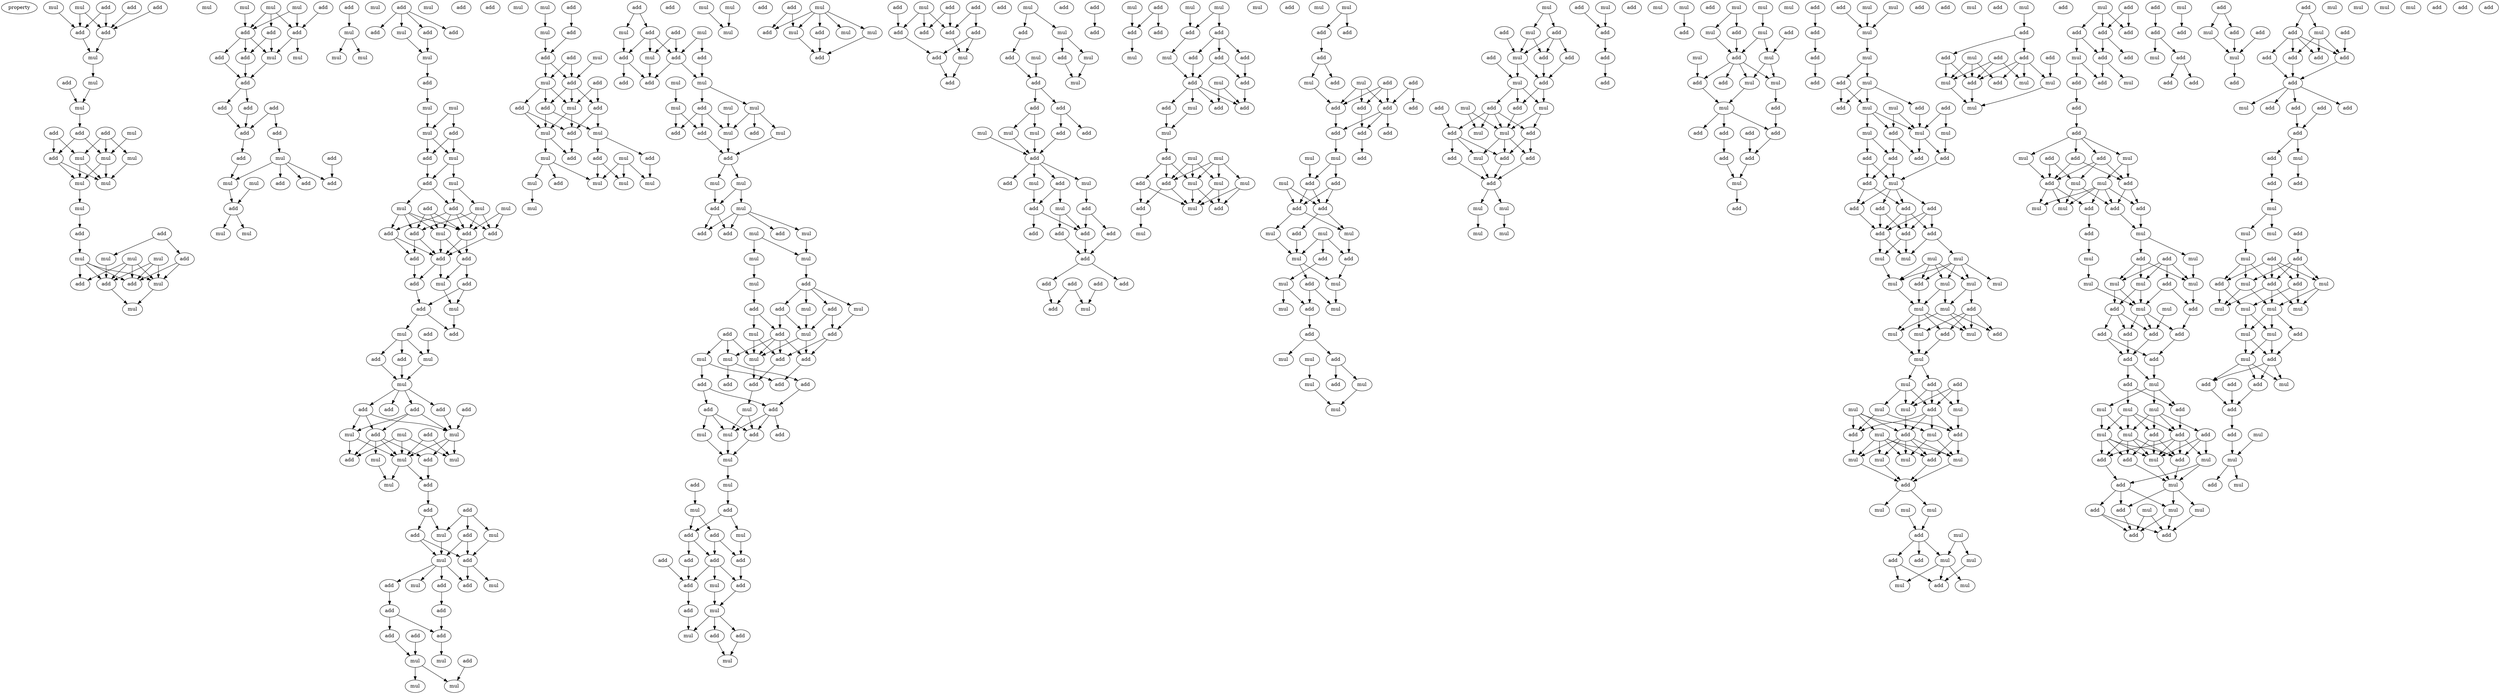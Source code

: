 digraph {
    node [fontcolor=black]
    property [mul=2,lf=1.3]
    0 [ label = add ];
    1 [ label = mul ];
    2 [ label = mul ];
    3 [ label = add ];
    4 [ label = add ];
    5 [ label = add ];
    6 [ label = add ];
    7 [ label = mul ];
    8 [ label = add ];
    9 [ label = mul ];
    10 [ label = mul ];
    11 [ label = mul ];
    12 [ label = add ];
    13 [ label = add ];
    14 [ label = add ];
    15 [ label = mul ];
    16 [ label = add ];
    17 [ label = mul ];
    18 [ label = mul ];
    19 [ label = mul ];
    20 [ label = mul ];
    21 [ label = mul ];
    22 [ label = add ];
    23 [ label = add ];
    24 [ label = mul ];
    25 [ label = add ];
    26 [ label = mul ];
    27 [ label = mul ];
    28 [ label = mul ];
    29 [ label = add ];
    30 [ label = add ];
    31 [ label = mul ];
    32 [ label = mul ];
    33 [ label = add ];
    34 [ label = mul ];
    35 [ label = mul ];
    36 [ label = add ];
    37 [ label = mul ];
    38 [ label = mul ];
    39 [ label = add ];
    40 [ label = add ];
    41 [ label = add ];
    42 [ label = add ];
    43 [ label = add ];
    44 [ label = mul ];
    45 [ label = mul ];
    46 [ label = add ];
    47 [ label = add ];
    48 [ label = add ];
    49 [ label = add ];
    50 [ label = add ];
    51 [ label = add ];
    52 [ label = add ];
    53 [ label = add ];
    54 [ label = mul ];
    55 [ label = add ];
    56 [ label = add ];
    57 [ label = mul ];
    58 [ label = add ];
    59 [ label = mul ];
    60 [ label = add ];
    61 [ label = mul ];
    62 [ label = mul ];
    63 [ label = add ];
    64 [ label = mul ];
    65 [ label = mul ];
    66 [ label = mul ];
    67 [ label = mul ];
    68 [ label = add ];
    69 [ label = add ];
    70 [ label = mul ];
    71 [ label = add ];
    72 [ label = add ];
    73 [ label = mul ];
    74 [ label = mul ];
    75 [ label = add ];
    76 [ label = mul ];
    77 [ label = add ];
    78 [ label = mul ];
    79 [ label = mul ];
    80 [ label = add ];
    81 [ label = mul ];
    82 [ label = add ];
    83 [ label = add ];
    84 [ label = mul ];
    85 [ label = add ];
    86 [ label = mul ];
    87 [ label = mul ];
    88 [ label = mul ];
    89 [ label = add ];
    90 [ label = mul ];
    91 [ label = add ];
    92 [ label = add ];
    93 [ label = add ];
    94 [ label = add ];
    95 [ label = add ];
    96 [ label = add ];
    97 [ label = add ];
    98 [ label = add ];
    99 [ label = mul ];
    100 [ label = add ];
    101 [ label = mul ];
    102 [ label = add ];
    103 [ label = add ];
    104 [ label = mul ];
    105 [ label = add ];
    106 [ label = add ];
    107 [ label = mul ];
    108 [ label = add ];
    109 [ label = mul ];
    110 [ label = add ];
    111 [ label = add ];
    112 [ label = add ];
    113 [ label = add ];
    114 [ label = add ];
    115 [ label = mul ];
    116 [ label = add ];
    117 [ label = mul ];
    118 [ label = mul ];
    119 [ label = add ];
    120 [ label = mul ];
    121 [ label = add ];
    122 [ label = mul ];
    123 [ label = mul ];
    124 [ label = add ];
    125 [ label = mul ];
    126 [ label = add ];
    127 [ label = add ];
    128 [ label = add ];
    129 [ label = add ];
    130 [ label = add ];
    131 [ label = mul ];
    132 [ label = mul ];
    133 [ label = add ];
    134 [ label = add ];
    135 [ label = mul ];
    136 [ label = add ];
    137 [ label = add ];
    138 [ label = add ];
    139 [ label = mul ];
    140 [ label = mul ];
    141 [ label = add ];
    142 [ label = add ];
    143 [ label = add ];
    144 [ label = add ];
    145 [ label = add ];
    146 [ label = mul ];
    147 [ label = add ];
    148 [ label = mul ];
    149 [ label = mul ];
    150 [ label = mul ];
    151 [ label = mul ];
    152 [ label = mul ];
    153 [ label = add ];
    154 [ label = mul ];
    155 [ label = add ];
    156 [ label = add ];
    157 [ label = mul ];
    158 [ label = add ];
    159 [ label = mul ];
    160 [ label = add ];
    161 [ label = add ];
    162 [ label = add ];
    163 [ label = add ];
    164 [ label = mul ];
    165 [ label = add ];
    166 [ label = add ];
    167 [ label = mul ];
    168 [ label = mul ];
    169 [ label = add ];
    170 [ label = add ];
    171 [ label = add ];
    172 [ label = mul ];
    173 [ label = mul ];
    174 [ label = mul ];
    175 [ label = mul ];
    176 [ label = mul ];
    177 [ label = mul ];
    178 [ label = add ];
    179 [ label = mul ];
    180 [ label = add ];
    181 [ label = add ];
    182 [ label = mul ];
    183 [ label = mul ];
    184 [ label = add ];
    185 [ label = add ];
    186 [ label = add ];
    187 [ label = mul ];
    188 [ label = add ];
    189 [ label = mul ];
    190 [ label = add ];
    191 [ label = add ];
    192 [ label = mul ];
    193 [ label = mul ];
    194 [ label = add ];
    195 [ label = mul ];
    196 [ label = mul ];
    197 [ label = add ];
    198 [ label = mul ];
    199 [ label = add ];
    200 [ label = mul ];
    201 [ label = add ];
    202 [ label = add ];
    203 [ label = mul ];
    204 [ label = mul ];
    205 [ label = mul ];
    206 [ label = add ];
    207 [ label = mul ];
    208 [ label = add ];
    209 [ label = add ];
    210 [ label = add ];
    211 [ label = mul ];
    212 [ label = mul ];
    213 [ label = add ];
    214 [ label = mul ];
    215 [ label = mul ];
    216 [ label = add ];
    217 [ label = add ];
    218 [ label = mul ];
    219 [ label = add ];
    220 [ label = add ];
    221 [ label = mul ];
    222 [ label = add ];
    223 [ label = add ];
    224 [ label = add ];
    225 [ label = mul ];
    226 [ label = mul ];
    227 [ label = mul ];
    228 [ label = mul ];
    229 [ label = add ];
    230 [ label = mul ];
    231 [ label = add ];
    232 [ label = add ];
    233 [ label = add ];
    234 [ label = add ];
    235 [ label = add ];
    236 [ label = add ];
    237 [ label = add ];
    238 [ label = add ];
    239 [ label = mul ];
    240 [ label = add ];
    241 [ label = mul ];
    242 [ label = add ];
    243 [ label = mul ];
    244 [ label = mul ];
    245 [ label = mul ];
    246 [ label = mul ];
    247 [ label = add ];
    248 [ label = mul ];
    249 [ label = add ];
    250 [ label = mul ];
    251 [ label = mul ];
    252 [ label = add ];
    253 [ label = add ];
    254 [ label = mul ];
    255 [ label = add ];
    256 [ label = add ];
    257 [ label = add ];
    258 [ label = add ];
    259 [ label = mul ];
    260 [ label = add ];
    261 [ label = add ];
    262 [ label = add ];
    263 [ label = mul ];
    264 [ label = mul ];
    265 [ label = add ];
    266 [ label = add ];
    267 [ label = add ];
    268 [ label = mul ];
    269 [ label = mul ];
    270 [ label = add ];
    271 [ label = add ];
    272 [ label = add ];
    273 [ label = mul ];
    274 [ label = mul ];
    275 [ label = mul ];
    276 [ label = add ];
    277 [ label = mul ];
    278 [ label = add ];
    279 [ label = add ];
    280 [ label = add ];
    281 [ label = add ];
    282 [ label = add ];
    283 [ label = add ];
    284 [ label = add ];
    285 [ label = add ];
    286 [ label = mul ];
    287 [ label = add ];
    288 [ label = add ];
    289 [ label = mul ];
    290 [ label = add ];
    291 [ label = mul ];
    292 [ label = add ];
    293 [ label = add ];
    294 [ label = mul ];
    295 [ label = mul ];
    296 [ label = add ];
    297 [ label = mul ];
    298 [ label = add ];
    299 [ label = add ];
    300 [ label = add ];
    301 [ label = mul ];
    302 [ label = mul ];
    303 [ label = mul ];
    304 [ label = add ];
    305 [ label = add ];
    306 [ label = add ];
    307 [ label = add ];
    308 [ label = mul ];
    309 [ label = add ];
    310 [ label = mul ];
    311 [ label = add ];
    312 [ label = add ];
    313 [ label = mul ];
    314 [ label = add ];
    315 [ label = add ];
    316 [ label = add ];
    317 [ label = add ];
    318 [ label = add ];
    319 [ label = add ];
    320 [ label = add ];
    321 [ label = add ];
    322 [ label = add ];
    323 [ label = mul ];
    324 [ label = add ];
    325 [ label = add ];
    326 [ label = add ];
    327 [ label = mul ];
    328 [ label = add ];
    329 [ label = add ];
    330 [ label = add ];
    331 [ label = mul ];
    332 [ label = mul ];
    333 [ label = mul ];
    334 [ label = add ];
    335 [ label = mul ];
    336 [ label = add ];
    337 [ label = add ];
    338 [ label = add ];
    339 [ label = mul ];
    340 [ label = add ];
    341 [ label = add ];
    342 [ label = mul ];
    343 [ label = add ];
    344 [ label = add ];
    345 [ label = add ];
    346 [ label = add ];
    347 [ label = mul ];
    348 [ label = mul ];
    349 [ label = add ];
    350 [ label = add ];
    351 [ label = mul ];
    352 [ label = mul ];
    353 [ label = add ];
    354 [ label = mul ];
    355 [ label = mul ];
    356 [ label = add ];
    357 [ label = mul ];
    358 [ label = add ];
    359 [ label = mul ];
    360 [ label = add ];
    361 [ label = mul ];
    362 [ label = mul ];
    363 [ label = mul ];
    364 [ label = add ];
    365 [ label = add ];
    366 [ label = add ];
    367 [ label = add ];
    368 [ label = add ];
    369 [ label = add ];
    370 [ label = mul ];
    371 [ label = mul ];
    372 [ label = add ];
    373 [ label = add ];
    374 [ label = add ];
    375 [ label = add ];
    376 [ label = add ];
    377 [ label = add ];
    378 [ label = add ];
    379 [ label = add ];
    380 [ label = mul ];
    381 [ label = mul ];
    382 [ label = mul ];
    383 [ label = add ];
    384 [ label = add ];
    385 [ label = add ];
    386 [ label = add ];
    387 [ label = mul ];
    388 [ label = mul ];
    389 [ label = add ];
    390 [ label = mul ];
    391 [ label = mul ];
    392 [ label = add ];
    393 [ label = add ];
    394 [ label = add ];
    395 [ label = mul ];
    396 [ label = mul ];
    397 [ label = mul ];
    398 [ label = add ];
    399 [ label = mul ];
    400 [ label = add ];
    401 [ label = mul ];
    402 [ label = mul ];
    403 [ label = add ];
    404 [ label = mul ];
    405 [ label = mul ];
    406 [ label = add ];
    407 [ label = mul ];
    408 [ label = mul ];
    409 [ label = mul ];
    410 [ label = add ];
    411 [ label = add ];
    412 [ label = add ];
    413 [ label = add ];
    414 [ label = mul ];
    415 [ label = add ];
    416 [ label = mul ];
    417 [ label = add ];
    418 [ label = add ];
    419 [ label = add ];
    420 [ label = add ];
    421 [ label = mul ];
    422 [ label = mul ];
    423 [ label = add ];
    424 [ label = mul ];
    425 [ label = mul ];
    426 [ label = add ];
    427 [ label = add ];
    428 [ label = add ];
    429 [ label = mul ];
    430 [ label = add ];
    431 [ label = add ];
    432 [ label = mul ];
    433 [ label = mul ];
    434 [ label = mul ];
    435 [ label = mul ];
    436 [ label = add ];
    437 [ label = mul ];
    438 [ label = add ];
    439 [ label = mul ];
    440 [ label = add ];
    441 [ label = add ];
    442 [ label = mul ];
    443 [ label = add ];
    444 [ label = add ];
    445 [ label = add ];
    446 [ label = mul ];
    447 [ label = mul ];
    448 [ label = add ];
    449 [ label = mul ];
    450 [ label = mul ];
    451 [ label = add ];
    452 [ label = mul ];
    453 [ label = mul ];
    454 [ label = add ];
    455 [ label = mul ];
    456 [ label = add ];
    457 [ label = add ];
    458 [ label = mul ];
    459 [ label = mul ];
    460 [ label = mul ];
    461 [ label = add ];
    462 [ label = add ];
    463 [ label = add ];
    464 [ label = add ];
    465 [ label = add ];
    466 [ label = add ];
    467 [ label = add ];
    468 [ label = mul ];
    469 [ label = add ];
    470 [ label = add ];
    471 [ label = add ];
    472 [ label = add ];
    473 [ label = add ];
    474 [ label = mul ];
    475 [ label = add ];
    476 [ label = mul ];
    477 [ label = mul ];
    478 [ label = add ];
    479 [ label = mul ];
    480 [ label = add ];
    481 [ label = add ];
    482 [ label = mul ];
    483 [ label = add ];
    484 [ label = add ];
    485 [ label = mul ];
    486 [ label = add ];
    487 [ label = mul ];
    488 [ label = mul ];
    489 [ label = add ];
    490 [ label = mul ];
    491 [ label = mul ];
    492 [ label = add ];
    493 [ label = add ];
    494 [ label = add ];
    495 [ label = add ];
    496 [ label = add ];
    497 [ label = mul ];
    498 [ label = add ];
    499 [ label = add ];
    500 [ label = add ];
    501 [ label = add ];
    502 [ label = add ];
    503 [ label = add ];
    504 [ label = add ];
    505 [ label = mul ];
    506 [ label = mul ];
    507 [ label = mul ];
    508 [ label = mul ];
    509 [ label = mul ];
    510 [ label = add ];
    511 [ label = mul ];
    512 [ label = mul ];
    513 [ label = mul ];
    514 [ label = add ];
    515 [ label = mul ];
    516 [ label = mul ];
    517 [ label = mul ];
    518 [ label = mul ];
    519 [ label = mul ];
    520 [ label = add ];
    521 [ label = add ];
    522 [ label = mul ];
    523 [ label = add ];
    524 [ label = mul ];
    525 [ label = add ];
    526 [ label = mul ];
    527 [ label = mul ];
    528 [ label = add ];
    529 [ label = mul ];
    530 [ label = mul ];
    531 [ label = add ];
    532 [ label = mul ];
    533 [ label = add ];
    534 [ label = mul ];
    535 [ label = add ];
    536 [ label = mul ];
    537 [ label = mul ];
    538 [ label = add ];
    539 [ label = mul ];
    540 [ label = mul ];
    541 [ label = add ];
    542 [ label = mul ];
    543 [ label = mul ];
    544 [ label = mul ];
    545 [ label = mul ];
    546 [ label = add ];
    547 [ label = mul ];
    548 [ label = add ];
    549 [ label = add ];
    550 [ label = mul ];
    551 [ label = add ];
    552 [ label = mul ];
    553 [ label = mul ];
    554 [ label = mul ];
    555 [ label = add ];
    556 [ label = mul ];
    557 [ label = add ];
    558 [ label = add ];
    559 [ label = add ];
    560 [ label = mul ];
    561 [ label = add ];
    562 [ label = add ];
    563 [ label = mul ];
    564 [ label = add ];
    565 [ label = mul ];
    566 [ label = mul ];
    567 [ label = add ];
    568 [ label = mul ];
    569 [ label = add ];
    570 [ label = mul ];
    571 [ label = add ];
    572 [ label = add ];
    573 [ label = add ];
    574 [ label = add ];
    575 [ label = mul ];
    576 [ label = add ];
    577 [ label = add ];
    578 [ label = mul ];
    579 [ label = add ];
    580 [ label = add ];
    581 [ label = add ];
    582 [ label = add ];
    583 [ label = add ];
    584 [ label = add ];
    585 [ label = mul ];
    586 [ label = mul ];
    587 [ label = add ];
    588 [ label = add ];
    589 [ label = mul ];
    590 [ label = mul ];
    591 [ label = add ];
    592 [ label = add ];
    593 [ label = mul ];
    594 [ label = mul ];
    595 [ label = add ];
    596 [ label = add ];
    597 [ label = mul ];
    598 [ label = add ];
    599 [ label = mul ];
    600 [ label = add ];
    601 [ label = mul ];
    602 [ label = add ];
    603 [ label = mul ];
    604 [ label = mul ];
    605 [ label = mul ];
    606 [ label = mul ];
    607 [ label = add ];
    608 [ label = mul ];
    609 [ label = add ];
    610 [ label = mul ];
    611 [ label = add ];
    612 [ label = add ];
    613 [ label = add ];
    614 [ label = add ];
    615 [ label = add ];
    616 [ label = add ];
    617 [ label = add ];
    618 [ label = mul ];
    619 [ label = add ];
    620 [ label = mul ];
    621 [ label = mul ];
    622 [ label = mul ];
    623 [ label = add ];
    624 [ label = add ];
    625 [ label = add ];
    626 [ label = mul ];
    627 [ label = add ];
    628 [ label = mul ];
    629 [ label = add ];
    630 [ label = mul ];
    631 [ label = add ];
    632 [ label = add ];
    633 [ label = mul ];
    634 [ label = add ];
    635 [ label = mul ];
    636 [ label = mul ];
    637 [ label = mul ];
    638 [ label = add ];
    639 [ label = add ];
    640 [ label = mul ];
    641 [ label = add ];
    642 [ label = add ];
    643 [ label = add ];
    644 [ label = add ];
    645 [ label = mul ];
    646 [ label = add ];
    647 [ label = add ];
    648 [ label = add ];
    649 [ label = mul ];
    650 [ label = add ];
    651 [ label = mul ];
    652 [ label = add ];
    653 [ label = add ];
    654 [ label = add ];
    655 [ label = mul ];
    656 [ label = add ];
    657 [ label = add ];
    658 [ label = add ];
    659 [ label = add ];
    660 [ label = mul ];
    661 [ label = add ];
    662 [ label = add ];
    663 [ label = add ];
    664 [ label = add ];
    665 [ label = add ];
    666 [ label = add ];
    667 [ label = add ];
    668 [ label = add ];
    669 [ label = mul ];
    670 [ label = add ];
    671 [ label = add ];
    672 [ label = add ];
    673 [ label = mul ];
    674 [ label = mul ];
    675 [ label = add ];
    676 [ label = add ];
    677 [ label = mul ];
    678 [ label = mul ];
    679 [ label = mul ];
    680 [ label = mul ];
    681 [ label = add ];
    682 [ label = add ];
    683 [ label = add ];
    684 [ label = mul ];
    685 [ label = mul ];
    686 [ label = add ];
    687 [ label = add ];
    688 [ label = add ];
    689 [ label = mul ];
    690 [ label = mul ];
    691 [ label = mul ];
    692 [ label = mul ];
    693 [ label = mul ];
    694 [ label = mul ];
    695 [ label = add ];
    696 [ label = mul ];
    697 [ label = mul ];
    698 [ label = add ];
    699 [ label = mul ];
    700 [ label = mul ];
    701 [ label = add ];
    702 [ label = add ];
    703 [ label = add ];
    704 [ label = add ];
    705 [ label = mul ];
    706 [ label = add ];
    707 [ label = add ];
    708 [ label = mul ];
    709 [ label = mul ];
    710 [ label = add ];
    711 [ label = add ];
    712 [ label = add ];
    713 [ label = mul ];
    0 -> 6 [ name = 0 ];
    1 -> 5 [ name = 1 ];
    1 -> 6 [ name = 2 ];
    2 -> 5 [ name = 3 ];
    3 -> 6 [ name = 4 ];
    4 -> 5 [ name = 5 ];
    4 -> 6 [ name = 6 ];
    5 -> 7 [ name = 7 ];
    6 -> 7 [ name = 8 ];
    7 -> 9 [ name = 9 ];
    8 -> 10 [ name = 10 ];
    9 -> 10 [ name = 11 ];
    10 -> 14 [ name = 12 ];
    11 -> 18 [ name = 13 ];
    12 -> 15 [ name = 14 ];
    12 -> 16 [ name = 15 ];
    13 -> 15 [ name = 16 ];
    13 -> 17 [ name = 17 ];
    13 -> 18 [ name = 18 ];
    14 -> 16 [ name = 19 ];
    14 -> 18 [ name = 20 ];
    15 -> 19 [ name = 21 ];
    15 -> 20 [ name = 22 ];
    16 -> 19 [ name = 23 ];
    16 -> 20 [ name = 24 ];
    17 -> 20 [ name = 25 ];
    18 -> 19 [ name = 26 ];
    18 -> 20 [ name = 27 ];
    19 -> 21 [ name = 28 ];
    21 -> 22 [ name = 29 ];
    22 -> 27 [ name = 30 ];
    23 -> 25 [ name = 31 ];
    23 -> 26 [ name = 32 ];
    24 -> 30 [ name = 33 ];
    24 -> 32 [ name = 34 ];
    24 -> 33 [ name = 35 ];
    25 -> 32 [ name = 36 ];
    25 -> 33 [ name = 37 ];
    26 -> 30 [ name = 38 ];
    27 -> 29 [ name = 39 ];
    27 -> 30 [ name = 40 ];
    27 -> 32 [ name = 41 ];
    27 -> 33 [ name = 42 ];
    28 -> 29 [ name = 43 ];
    28 -> 30 [ name = 44 ];
    28 -> 32 [ name = 45 ];
    28 -> 33 [ name = 46 ];
    30 -> 34 [ name = 47 ];
    32 -> 34 [ name = 48 ];
    35 -> 41 [ name = 49 ];
    36 -> 39 [ name = 50 ];
    37 -> 39 [ name = 51 ];
    37 -> 40 [ name = 52 ];
    37 -> 41 [ name = 53 ];
    38 -> 39 [ name = 54 ];
    38 -> 41 [ name = 55 ];
    39 -> 44 [ name = 56 ];
    39 -> 45 [ name = 57 ];
    40 -> 42 [ name = 58 ];
    40 -> 44 [ name = 59 ];
    41 -> 42 [ name = 60 ];
    41 -> 43 [ name = 61 ];
    41 -> 44 [ name = 62 ];
    42 -> 46 [ name = 63 ];
    43 -> 46 [ name = 64 ];
    44 -> 46 [ name = 65 ];
    46 -> 48 [ name = 66 ];
    46 -> 49 [ name = 67 ];
    47 -> 50 [ name = 68 ];
    47 -> 51 [ name = 69 ];
    48 -> 51 [ name = 70 ];
    49 -> 51 [ name = 71 ];
    50 -> 54 [ name = 72 ];
    51 -> 52 [ name = 73 ];
    52 -> 59 [ name = 74 ];
    53 -> 58 [ name = 75 ];
    54 -> 55 [ name = 76 ];
    54 -> 56 [ name = 77 ];
    54 -> 58 [ name = 78 ];
    54 -> 59 [ name = 79 ];
    57 -> 60 [ name = 80 ];
    59 -> 60 [ name = 81 ];
    60 -> 61 [ name = 82 ];
    60 -> 62 [ name = 83 ];
    63 -> 65 [ name = 84 ];
    65 -> 66 [ name = 85 ];
    65 -> 67 [ name = 86 ];
    68 -> 69 [ name = 87 ];
    68 -> 70 [ name = 88 ];
    68 -> 71 [ name = 89 ];
    68 -> 72 [ name = 90 ];
    70 -> 74 [ name = 91 ];
    72 -> 74 [ name = 92 ];
    74 -> 75 [ name = 93 ];
    75 -> 78 [ name = 94 ];
    76 -> 79 [ name = 95 ];
    76 -> 80 [ name = 96 ];
    78 -> 79 [ name = 97 ];
    79 -> 81 [ name = 98 ];
    79 -> 82 [ name = 99 ];
    80 -> 81 [ name = 100 ];
    80 -> 82 [ name = 101 ];
    81 -> 83 [ name = 102 ];
    81 -> 84 [ name = 103 ];
    82 -> 83 [ name = 104 ];
    83 -> 85 [ name = 105 ];
    83 -> 86 [ name = 106 ];
    84 -> 85 [ name = 107 ];
    84 -> 88 [ name = 108 ];
    85 -> 90 [ name = 109 ];
    85 -> 91 [ name = 110 ];
    85 -> 92 [ name = 111 ];
    85 -> 94 [ name = 112 ];
    86 -> 90 [ name = 113 ];
    86 -> 92 [ name = 114 ];
    86 -> 93 [ name = 115 ];
    86 -> 94 [ name = 116 ];
    87 -> 91 [ name = 117 ];
    87 -> 94 [ name = 118 ];
    88 -> 91 [ name = 119 ];
    88 -> 93 [ name = 120 ];
    88 -> 94 [ name = 121 ];
    89 -> 90 [ name = 122 ];
    89 -> 93 [ name = 123 ];
    89 -> 94 [ name = 124 ];
    90 -> 95 [ name = 125 ];
    90 -> 96 [ name = 126 ];
    91 -> 95 [ name = 127 ];
    92 -> 95 [ name = 128 ];
    92 -> 97 [ name = 129 ];
    93 -> 95 [ name = 130 ];
    93 -> 97 [ name = 131 ];
    94 -> 95 [ name = 132 ];
    94 -> 96 [ name = 133 ];
    95 -> 98 [ name = 134 ];
    95 -> 99 [ name = 135 ];
    96 -> 99 [ name = 136 ];
    96 -> 100 [ name = 137 ];
    97 -> 98 [ name = 138 ];
    98 -> 102 [ name = 139 ];
    99 -> 101 [ name = 140 ];
    100 -> 101 [ name = 141 ];
    100 -> 102 [ name = 142 ];
    101 -> 105 [ name = 143 ];
    102 -> 104 [ name = 144 ];
    102 -> 105 [ name = 145 ];
    103 -> 107 [ name = 146 ];
    104 -> 106 [ name = 147 ];
    104 -> 107 [ name = 148 ];
    104 -> 108 [ name = 149 ];
    106 -> 109 [ name = 150 ];
    107 -> 109 [ name = 151 ];
    108 -> 109 [ name = 152 ];
    109 -> 111 [ name = 153 ];
    109 -> 112 [ name = 154 ];
    109 -> 113 [ name = 155 ];
    109 -> 114 [ name = 156 ];
    110 -> 117 [ name = 157 ];
    111 -> 115 [ name = 158 ];
    111 -> 117 [ name = 159 ];
    111 -> 119 [ name = 160 ];
    112 -> 117 [ name = 161 ];
    114 -> 115 [ name = 162 ];
    114 -> 117 [ name = 163 ];
    114 -> 119 [ name = 164 ];
    115 -> 121 [ name = 165 ];
    115 -> 122 [ name = 166 ];
    116 -> 122 [ name = 167 ];
    116 -> 123 [ name = 168 ];
    117 -> 122 [ name = 169 ];
    117 -> 123 [ name = 170 ];
    117 -> 124 [ name = 171 ];
    118 -> 121 [ name = 172 ];
    118 -> 122 [ name = 173 ];
    118 -> 123 [ name = 174 ];
    119 -> 120 [ name = 175 ];
    119 -> 121 [ name = 176 ];
    119 -> 122 [ name = 177 ];
    119 -> 124 [ name = 178 ];
    120 -> 125 [ name = 179 ];
    122 -> 125 [ name = 180 ];
    122 -> 126 [ name = 181 ];
    124 -> 126 [ name = 182 ];
    126 -> 127 [ name = 183 ];
    127 -> 130 [ name = 184 ];
    127 -> 131 [ name = 185 ];
    128 -> 131 [ name = 186 ];
    128 -> 132 [ name = 187 ];
    128 -> 133 [ name = 188 ];
    130 -> 134 [ name = 189 ];
    130 -> 135 [ name = 190 ];
    131 -> 135 [ name = 191 ];
    132 -> 134 [ name = 192 ];
    133 -> 134 [ name = 193 ];
    133 -> 135 [ name = 194 ];
    134 -> 137 [ name = 195 ];
    134 -> 140 [ name = 196 ];
    135 -> 136 [ name = 197 ];
    135 -> 137 [ name = 198 ];
    135 -> 138 [ name = 199 ];
    135 -> 139 [ name = 200 ];
    136 -> 141 [ name = 201 ];
    138 -> 142 [ name = 202 ];
    141 -> 145 [ name = 203 ];
    142 -> 143 [ name = 204 ];
    142 -> 145 [ name = 205 ];
    143 -> 146 [ name = 206 ];
    144 -> 146 [ name = 207 ];
    145 -> 148 [ name = 208 ];
    146 -> 149 [ name = 209 ];
    146 -> 150 [ name = 210 ];
    147 -> 150 [ name = 211 ];
    152 -> 154 [ name = 212 ];
    153 -> 155 [ name = 213 ];
    154 -> 158 [ name = 214 ];
    155 -> 158 [ name = 215 ];
    156 -> 159 [ name = 216 ];
    156 -> 161 [ name = 217 ];
    157 -> 161 [ name = 218 ];
    158 -> 159 [ name = 219 ];
    158 -> 161 [ name = 220 ];
    159 -> 163 [ name = 221 ];
    159 -> 164 [ name = 222 ];
    159 -> 165 [ name = 223 ];
    160 -> 162 [ name = 224 ];
    160 -> 164 [ name = 225 ];
    161 -> 162 [ name = 226 ];
    161 -> 163 [ name = 227 ];
    161 -> 164 [ name = 228 ];
    162 -> 166 [ name = 229 ];
    162 -> 167 [ name = 230 ];
    163 -> 167 [ name = 231 ];
    163 -> 168 [ name = 232 ];
    164 -> 166 [ name = 233 ];
    164 -> 168 [ name = 234 ];
    165 -> 166 [ name = 235 ];
    165 -> 168 [ name = 236 ];
    166 -> 171 [ name = 237 ];
    167 -> 169 [ name = 238 ];
    167 -> 170 [ name = 239 ];
    168 -> 171 [ name = 240 ];
    168 -> 173 [ name = 241 ];
    169 -> 177 [ name = 242 ];
    170 -> 174 [ name = 243 ];
    170 -> 176 [ name = 244 ];
    172 -> 174 [ name = 245 ];
    172 -> 176 [ name = 246 ];
    172 -> 177 [ name = 247 ];
    173 -> 175 [ name = 248 ];
    173 -> 176 [ name = 249 ];
    173 -> 178 [ name = 250 ];
    175 -> 179 [ name = 251 ];
    180 -> 181 [ name = 252 ];
    180 -> 183 [ name = 253 ];
    181 -> 185 [ name = 254 ];
    181 -> 186 [ name = 255 ];
    181 -> 187 [ name = 256 ];
    182 -> 186 [ name = 257 ];
    182 -> 188 [ name = 258 ];
    183 -> 185 [ name = 259 ];
    184 -> 186 [ name = 260 ];
    184 -> 187 [ name = 261 ];
    185 -> 190 [ name = 262 ];
    185 -> 191 [ name = 263 ];
    186 -> 191 [ name = 264 ];
    186 -> 192 [ name = 265 ];
    187 -> 191 [ name = 266 ];
    188 -> 192 [ name = 267 ];
    189 -> 193 [ name = 268 ];
    192 -> 194 [ name = 269 ];
    192 -> 195 [ name = 270 ];
    193 -> 197 [ name = 271 ];
    193 -> 199 [ name = 272 ];
    194 -> 197 [ name = 273 ];
    194 -> 199 [ name = 274 ];
    194 -> 200 [ name = 275 ];
    195 -> 198 [ name = 276 ];
    195 -> 200 [ name = 277 ];
    195 -> 201 [ name = 278 ];
    196 -> 200 [ name = 279 ];
    198 -> 202 [ name = 280 ];
    199 -> 202 [ name = 281 ];
    200 -> 202 [ name = 282 ];
    202 -> 203 [ name = 283 ];
    202 -> 204 [ name = 284 ];
    203 -> 205 [ name = 285 ];
    203 -> 206 [ name = 286 ];
    204 -> 206 [ name = 287 ];
    205 -> 208 [ name = 288 ];
    205 -> 209 [ name = 289 ];
    205 -> 210 [ name = 290 ];
    205 -> 211 [ name = 291 ];
    206 -> 208 [ name = 292 ];
    206 -> 209 [ name = 293 ];
    207 -> 212 [ name = 294 ];
    207 -> 214 [ name = 295 ];
    211 -> 214 [ name = 296 ];
    212 -> 215 [ name = 297 ];
    214 -> 216 [ name = 298 ];
    215 -> 220 [ name = 299 ];
    216 -> 217 [ name = 300 ];
    216 -> 218 [ name = 301 ];
    216 -> 219 [ name = 302 ];
    216 -> 221 [ name = 303 ];
    217 -> 222 [ name = 304 ];
    217 -> 225 [ name = 305 ];
    218 -> 225 [ name = 306 ];
    219 -> 223 [ name = 307 ];
    219 -> 225 [ name = 308 ];
    220 -> 222 [ name = 309 ];
    220 -> 226 [ name = 310 ];
    221 -> 223 [ name = 311 ];
    222 -> 228 [ name = 312 ];
    222 -> 229 [ name = 313 ];
    222 -> 230 [ name = 314 ];
    222 -> 231 [ name = 315 ];
    223 -> 229 [ name = 316 ];
    223 -> 231 [ name = 317 ];
    224 -> 227 [ name = 318 ];
    224 -> 228 [ name = 319 ];
    224 -> 230 [ name = 320 ];
    225 -> 230 [ name = 321 ];
    225 -> 231 [ name = 322 ];
    226 -> 229 [ name = 323 ];
    226 -> 230 [ name = 324 ];
    227 -> 232 [ name = 325 ];
    227 -> 234 [ name = 326 ];
    228 -> 233 [ name = 327 ];
    228 -> 236 [ name = 328 ];
    229 -> 235 [ name = 329 ];
    230 -> 235 [ name = 330 ];
    231 -> 232 [ name = 331 ];
    233 -> 237 [ name = 332 ];
    234 -> 237 [ name = 333 ];
    234 -> 238 [ name = 334 ];
    235 -> 239 [ name = 335 ];
    237 -> 240 [ name = 336 ];
    237 -> 242 [ name = 337 ];
    237 -> 243 [ name = 338 ];
    238 -> 241 [ name = 339 ];
    238 -> 242 [ name = 340 ];
    238 -> 243 [ name = 341 ];
    239 -> 242 [ name = 342 ];
    239 -> 243 [ name = 343 ];
    241 -> 244 [ name = 344 ];
    242 -> 244 [ name = 345 ];
    243 -> 244 [ name = 346 ];
    244 -> 245 [ name = 347 ];
    245 -> 249 [ name = 348 ];
    246 -> 251 [ name = 349 ];
    247 -> 250 [ name = 350 ];
    248 -> 251 [ name = 351 ];
    249 -> 253 [ name = 352 ];
    249 -> 254 [ name = 353 ];
    250 -> 252 [ name = 354 ];
    250 -> 253 [ name = 355 ];
    252 -> 257 [ name = 356 ];
    252 -> 258 [ name = 357 ];
    253 -> 255 [ name = 358 ];
    253 -> 257 [ name = 359 ];
    254 -> 258 [ name = 360 ];
    255 -> 260 [ name = 361 ];
    256 -> 260 [ name = 362 ];
    257 -> 259 [ name = 363 ];
    257 -> 260 [ name = 364 ];
    257 -> 261 [ name = 365 ];
    258 -> 261 [ name = 366 ];
    259 -> 263 [ name = 367 ];
    260 -> 262 [ name = 368 ];
    261 -> 263 [ name = 369 ];
    262 -> 264 [ name = 370 ];
    263 -> 264 [ name = 371 ];
    263 -> 265 [ name = 372 ];
    263 -> 266 [ name = 373 ];
    265 -> 268 [ name = 374 ];
    266 -> 268 [ name = 375 ];
    269 -> 271 [ name = 376 ];
    269 -> 272 [ name = 377 ];
    269 -> 273 [ name = 378 ];
    269 -> 274 [ name = 379 ];
    269 -> 275 [ name = 380 ];
    270 -> 271 [ name = 381 ];
    270 -> 273 [ name = 382 ];
    272 -> 276 [ name = 383 ];
    273 -> 276 [ name = 384 ];
    274 -> 276 [ name = 385 ];
    277 -> 281 [ name = 386 ];
    277 -> 282 [ name = 387 ];
    277 -> 284 [ name = 388 ];
    278 -> 282 [ name = 389 ];
    278 -> 283 [ name = 390 ];
    279 -> 284 [ name = 391 ];
    280 -> 281 [ name = 392 ];
    280 -> 282 [ name = 393 ];
    282 -> 286 [ name = 394 ];
    283 -> 285 [ name = 395 ];
    283 -> 286 [ name = 396 ];
    284 -> 285 [ name = 397 ];
    285 -> 287 [ name = 398 ];
    286 -> 287 [ name = 399 ];
    289 -> 290 [ name = 400 ];
    289 -> 291 [ name = 401 ];
    290 -> 292 [ name = 402 ];
    291 -> 293 [ name = 403 ];
    291 -> 294 [ name = 404 ];
    292 -> 296 [ name = 405 ];
    293 -> 297 [ name = 406 ];
    294 -> 297 [ name = 407 ];
    295 -> 296 [ name = 408 ];
    296 -> 298 [ name = 409 ];
    296 -> 299 [ name = 410 ];
    298 -> 300 [ name = 411 ];
    298 -> 304 [ name = 412 ];
    299 -> 301 [ name = 413 ];
    299 -> 302 [ name = 414 ];
    301 -> 305 [ name = 415 ];
    302 -> 305 [ name = 416 ];
    303 -> 305 [ name = 417 ];
    304 -> 305 [ name = 418 ];
    305 -> 306 [ name = 419 ];
    305 -> 307 [ name = 420 ];
    305 -> 308 [ name = 421 ];
    305 -> 310 [ name = 422 ];
    307 -> 311 [ name = 423 ];
    307 -> 313 [ name = 424 ];
    308 -> 311 [ name = 425 ];
    310 -> 312 [ name = 426 ];
    311 -> 314 [ name = 427 ];
    311 -> 315 [ name = 428 ];
    312 -> 315 [ name = 429 ];
    312 -> 317 [ name = 430 ];
    313 -> 315 [ name = 431 ];
    313 -> 316 [ name = 432 ];
    315 -> 318 [ name = 433 ];
    316 -> 318 [ name = 434 ];
    317 -> 318 [ name = 435 ];
    318 -> 320 [ name = 436 ];
    318 -> 321 [ name = 437 ];
    319 -> 323 [ name = 438 ];
    320 -> 324 [ name = 439 ];
    322 -> 323 [ name = 440 ];
    322 -> 324 [ name = 441 ];
    325 -> 326 [ name = 442 ];
    327 -> 329 [ name = 443 ];
    328 -> 329 [ name = 444 ];
    328 -> 330 [ name = 445 ];
    329 -> 331 [ name = 446 ];
    332 -> 334 [ name = 447 ];
    332 -> 336 [ name = 448 ];
    333 -> 334 [ name = 449 ];
    334 -> 339 [ name = 450 ];
    336 -> 337 [ name = 451 ];
    336 -> 338 [ name = 452 ];
    336 -> 340 [ name = 453 ];
    337 -> 341 [ name = 454 ];
    338 -> 343 [ name = 455 ];
    339 -> 341 [ name = 456 ];
    340 -> 341 [ name = 457 ];
    340 -> 343 [ name = 458 ];
    341 -> 344 [ name = 459 ];
    341 -> 345 [ name = 460 ];
    341 -> 346 [ name = 461 ];
    341 -> 347 [ name = 462 ];
    342 -> 344 [ name = 463 ];
    342 -> 346 [ name = 464 ];
    343 -> 346 [ name = 465 ];
    345 -> 348 [ name = 466 ];
    347 -> 348 [ name = 467 ];
    348 -> 349 [ name = 468 ];
    349 -> 353 [ name = 469 ];
    349 -> 354 [ name = 470 ];
    349 -> 356 [ name = 471 ];
    351 -> 354 [ name = 472 ];
    351 -> 355 [ name = 473 ];
    351 -> 356 [ name = 474 ];
    351 -> 357 [ name = 475 ];
    352 -> 354 [ name = 476 ];
    352 -> 356 [ name = 477 ];
    352 -> 357 [ name = 478 ];
    353 -> 359 [ name = 479 ];
    353 -> 360 [ name = 480 ];
    354 -> 358 [ name = 481 ];
    354 -> 359 [ name = 482 ];
    355 -> 358 [ name = 483 ];
    355 -> 359 [ name = 484 ];
    356 -> 359 [ name = 485 ];
    356 -> 360 [ name = 486 ];
    357 -> 358 [ name = 487 ];
    357 -> 359 [ name = 488 ];
    360 -> 361 [ name = 489 ];
    363 -> 364 [ name = 490 ];
    363 -> 365 [ name = 491 ];
    364 -> 366 [ name = 492 ];
    366 -> 369 [ name = 493 ];
    366 -> 370 [ name = 494 ];
    367 -> 372 [ name = 495 ];
    367 -> 373 [ name = 496 ];
    367 -> 375 [ name = 497 ];
    368 -> 373 [ name = 498 ];
    368 -> 374 [ name = 499 ];
    370 -> 375 [ name = 500 ];
    371 -> 372 [ name = 501 ];
    371 -> 373 [ name = 502 ];
    371 -> 375 [ name = 503 ];
    372 -> 378 [ name = 504 ];
    373 -> 376 [ name = 505 ];
    373 -> 377 [ name = 506 ];
    373 -> 378 [ name = 507 ];
    375 -> 377 [ name = 508 ];
    377 -> 381 [ name = 509 ];
    378 -> 379 [ name = 510 ];
    380 -> 383 [ name = 511 ];
    381 -> 383 [ name = 512 ];
    381 -> 384 [ name = 513 ];
    382 -> 385 [ name = 514 ];
    382 -> 386 [ name = 515 ];
    383 -> 385 [ name = 516 ];
    383 -> 386 [ name = 517 ];
    384 -> 385 [ name = 518 ];
    384 -> 386 [ name = 519 ];
    385 -> 389 [ name = 520 ];
    385 -> 390 [ name = 521 ];
    386 -> 388 [ name = 522 ];
    386 -> 390 [ name = 523 ];
    387 -> 391 [ name = 524 ];
    387 -> 392 [ name = 525 ];
    387 -> 393 [ name = 526 ];
    388 -> 391 [ name = 527 ];
    389 -> 391 [ name = 528 ];
    390 -> 392 [ name = 529 ];
    391 -> 394 [ name = 530 ];
    391 -> 395 [ name = 531 ];
    392 -> 395 [ name = 532 ];
    393 -> 396 [ name = 533 ];
    394 -> 398 [ name = 534 ];
    394 -> 399 [ name = 535 ];
    395 -> 399 [ name = 536 ];
    396 -> 397 [ name = 537 ];
    396 -> 398 [ name = 538 ];
    398 -> 400 [ name = 539 ];
    400 -> 402 [ name = 540 ];
    400 -> 403 [ name = 541 ];
    401 -> 404 [ name = 542 ];
    403 -> 405 [ name = 543 ];
    403 -> 406 [ name = 544 ];
    404 -> 408 [ name = 545 ];
    405 -> 408 [ name = 546 ];
    407 -> 409 [ name = 547 ];
    407 -> 410 [ name = 548 ];
    409 -> 414 [ name = 549 ];
    409 -> 415 [ name = 550 ];
    410 -> 412 [ name = 551 ];
    410 -> 414 [ name = 552 ];
    410 -> 415 [ name = 553 ];
    411 -> 414 [ name = 554 ];
    412 -> 417 [ name = 555 ];
    413 -> 416 [ name = 556 ];
    414 -> 416 [ name = 557 ];
    414 -> 417 [ name = 558 ];
    415 -> 417 [ name = 559 ];
    416 -> 419 [ name = 560 ];
    416 -> 420 [ name = 561 ];
    416 -> 421 [ name = 562 ];
    417 -> 419 [ name = 563 ];
    417 -> 421 [ name = 564 ];
    418 -> 423 [ name = 565 ];
    419 -> 425 [ name = 566 ];
    420 -> 423 [ name = 567 ];
    420 -> 424 [ name = 568 ];
    420 -> 425 [ name = 569 ];
    420 -> 426 [ name = 570 ];
    421 -> 425 [ name = 571 ];
    421 -> 426 [ name = 572 ];
    422 -> 424 [ name = 573 ];
    422 -> 425 [ name = 574 ];
    423 -> 427 [ name = 575 ];
    423 -> 429 [ name = 576 ];
    423 -> 430 [ name = 577 ];
    425 -> 427 [ name = 578 ];
    425 -> 428 [ name = 579 ];
    425 -> 429 [ name = 580 ];
    426 -> 427 [ name = 581 ];
    426 -> 428 [ name = 582 ];
    427 -> 431 [ name = 583 ];
    428 -> 431 [ name = 584 ];
    429 -> 431 [ name = 585 ];
    430 -> 431 [ name = 586 ];
    431 -> 432 [ name = 587 ];
    431 -> 433 [ name = 588 ];
    432 -> 434 [ name = 589 ];
    433 -> 435 [ name = 590 ];
    436 -> 440 [ name = 591 ];
    437 -> 440 [ name = 592 ];
    440 -> 441 [ name = 593 ];
    441 -> 443 [ name = 594 ];
    442 -> 444 [ name = 595 ];
    446 -> 449 [ name = 596 ];
    447 -> 451 [ name = 597 ];
    447 -> 452 [ name = 598 ];
    448 -> 453 [ name = 599 ];
    449 -> 453 [ name = 600 ];
    449 -> 454 [ name = 601 ];
    451 -> 454 [ name = 602 ];
    452 -> 454 [ name = 603 ];
    453 -> 458 [ name = 604 ];
    453 -> 459 [ name = 605 ];
    454 -> 456 [ name = 606 ];
    454 -> 457 [ name = 607 ];
    454 -> 458 [ name = 608 ];
    454 -> 459 [ name = 609 ];
    455 -> 457 [ name = 610 ];
    457 -> 460 [ name = 611 ];
    458 -> 460 [ name = 612 ];
    459 -> 461 [ name = 613 ];
    460 -> 462 [ name = 614 ];
    460 -> 464 [ name = 615 ];
    460 -> 465 [ name = 616 ];
    461 -> 462 [ name = 617 ];
    462 -> 467 [ name = 618 ];
    463 -> 467 [ name = 619 ];
    464 -> 466 [ name = 620 ];
    466 -> 468 [ name = 621 ];
    467 -> 468 [ name = 622 ];
    468 -> 470 [ name = 623 ];
    469 -> 471 [ name = 624 ];
    471 -> 472 [ name = 625 ];
    472 -> 478 [ name = 626 ];
    473 -> 477 [ name = 627 ];
    474 -> 477 [ name = 628 ];
    476 -> 477 [ name = 629 ];
    477 -> 479 [ name = 630 ];
    479 -> 481 [ name = 631 ];
    479 -> 482 [ name = 632 ];
    481 -> 483 [ name = 633 ];
    481 -> 485 [ name = 634 ];
    482 -> 483 [ name = 635 ];
    482 -> 484 [ name = 636 ];
    482 -> 485 [ name = 637 ];
    484 -> 488 [ name = 638 ];
    485 -> 488 [ name = 639 ];
    485 -> 489 [ name = 640 ];
    485 -> 490 [ name = 641 ];
    486 -> 488 [ name = 642 ];
    486 -> 491 [ name = 643 ];
    487 -> 488 [ name = 644 ];
    487 -> 489 [ name = 645 ];
    488 -> 492 [ name = 646 ];
    488 -> 493 [ name = 647 ];
    489 -> 492 [ name = 648 ];
    489 -> 495 [ name = 649 ];
    490 -> 494 [ name = 650 ];
    490 -> 495 [ name = 651 ];
    491 -> 493 [ name = 652 ];
    493 -> 497 [ name = 653 ];
    494 -> 496 [ name = 654 ];
    494 -> 497 [ name = 655 ];
    495 -> 496 [ name = 656 ];
    495 -> 497 [ name = 657 ];
    496 -> 498 [ name = 658 ];
    496 -> 501 [ name = 659 ];
    497 -> 498 [ name = 660 ];
    497 -> 499 [ name = 661 ];
    497 -> 500 [ name = 662 ];
    497 -> 501 [ name = 663 ];
    498 -> 502 [ name = 664 ];
    498 -> 503 [ name = 665 ];
    498 -> 504 [ name = 666 ];
    499 -> 502 [ name = 667 ];
    499 -> 504 [ name = 668 ];
    500 -> 502 [ name = 669 ];
    500 -> 503 [ name = 670 ];
    500 -> 504 [ name = 671 ];
    501 -> 504 [ name = 672 ];
    502 -> 506 [ name = 673 ];
    502 -> 508 [ name = 674 ];
    503 -> 505 [ name = 675 ];
    503 -> 508 [ name = 676 ];
    504 -> 506 [ name = 677 ];
    504 -> 508 [ name = 678 ];
    505 -> 509 [ name = 679 ];
    505 -> 510 [ name = 680 ];
    505 -> 511 [ name = 681 ];
    505 -> 512 [ name = 682 ];
    505 -> 513 [ name = 683 ];
    506 -> 512 [ name = 684 ];
    507 -> 509 [ name = 685 ];
    507 -> 510 [ name = 686 ];
    507 -> 511 [ name = 687 ];
    507 -> 512 [ name = 688 ];
    509 -> 515 [ name = 689 ];
    509 -> 516 [ name = 690 ];
    510 -> 516 [ name = 691 ];
    511 -> 514 [ name = 692 ];
    511 -> 515 [ name = 693 ];
    512 -> 516 [ name = 694 ];
    514 -> 517 [ name = 695 ];
    514 -> 519 [ name = 696 ];
    514 -> 520 [ name = 697 ];
    514 -> 521 [ name = 698 ];
    515 -> 517 [ name = 699 ];
    515 -> 518 [ name = 700 ];
    515 -> 521 [ name = 701 ];
    516 -> 517 [ name = 702 ];
    516 -> 518 [ name = 703 ];
    516 -> 519 [ name = 704 ];
    516 -> 520 [ name = 705 ];
    518 -> 522 [ name = 706 ];
    519 -> 522 [ name = 707 ];
    520 -> 522 [ name = 708 ];
    522 -> 524 [ name = 709 ];
    522 -> 525 [ name = 710 ];
    523 -> 526 [ name = 711 ];
    523 -> 528 [ name = 712 ];
    523 -> 530 [ name = 713 ];
    524 -> 526 [ name = 714 ];
    524 -> 527 [ name = 715 ];
    524 -> 528 [ name = 716 ];
    525 -> 526 [ name = 717 ];
    525 -> 528 [ name = 718 ];
    525 -> 530 [ name = 719 ];
    526 -> 535 [ name = 720 ];
    527 -> 531 [ name = 721 ];
    527 -> 533 [ name = 722 ];
    528 -> 531 [ name = 723 ];
    528 -> 533 [ name = 724 ];
    528 -> 534 [ name = 725 ];
    528 -> 535 [ name = 726 ];
    529 -> 531 [ name = 727 ];
    529 -> 532 [ name = 728 ];
    529 -> 534 [ name = 729 ];
    529 -> 535 [ name = 730 ];
    530 -> 533 [ name = 731 ];
    531 -> 537 [ name = 732 ];
    532 -> 536 [ name = 733 ];
    532 -> 537 [ name = 734 ];
    532 -> 538 [ name = 735 ];
    532 -> 539 [ name = 736 ];
    532 -> 540 [ name = 737 ];
    533 -> 536 [ name = 738 ];
    533 -> 538 [ name = 739 ];
    534 -> 536 [ name = 740 ];
    534 -> 539 [ name = 741 ];
    535 -> 536 [ name = 742 ];
    535 -> 537 [ name = 743 ];
    535 -> 538 [ name = 744 ];
    535 -> 539 [ name = 745 ];
    535 -> 540 [ name = 746 ];
    536 -> 541 [ name = 747 ];
    537 -> 541 [ name = 748 ];
    538 -> 541 [ name = 749 ];
    540 -> 541 [ name = 750 ];
    541 -> 542 [ name = 751 ];
    541 -> 544 [ name = 752 ];
    543 -> 546 [ name = 753 ];
    544 -> 546 [ name = 754 ];
    545 -> 547 [ name = 755 ];
    545 -> 550 [ name = 756 ];
    546 -> 548 [ name = 757 ];
    546 -> 549 [ name = 758 ];
    546 -> 550 [ name = 759 ];
    547 -> 551 [ name = 760 ];
    549 -> 551 [ name = 761 ];
    549 -> 553 [ name = 762 ];
    550 -> 551 [ name = 763 ];
    550 -> 552 [ name = 764 ];
    550 -> 553 [ name = 765 ];
    556 -> 557 [ name = 766 ];
    557 -> 561 [ name = 767 ];
    557 -> 562 [ name = 768 ];
    558 -> 566 [ name = 769 ];
    559 -> 563 [ name = 770 ];
    559 -> 564 [ name = 771 ];
    559 -> 565 [ name = 772 ];
    560 -> 563 [ name = 773 ];
    560 -> 564 [ name = 774 ];
    560 -> 567 [ name = 775 ];
    561 -> 564 [ name = 776 ];
    561 -> 565 [ name = 777 ];
    561 -> 566 [ name = 778 ];
    561 -> 567 [ name = 779 ];
    562 -> 563 [ name = 780 ];
    562 -> 564 [ name = 781 ];
    563 -> 568 [ name = 782 ];
    564 -> 568 [ name = 783 ];
    566 -> 568 [ name = 784 ];
    570 -> 572 [ name = 785 ];
    570 -> 573 [ name = 786 ];
    570 -> 574 [ name = 787 ];
    571 -> 572 [ name = 788 ];
    571 -> 574 [ name = 789 ];
    573 -> 575 [ name = 790 ];
    573 -> 576 [ name = 791 ];
    574 -> 576 [ name = 792 ];
    574 -> 577 [ name = 793 ];
    575 -> 579 [ name = 794 ];
    575 -> 580 [ name = 795 ];
    576 -> 578 [ name = 796 ];
    576 -> 579 [ name = 797 ];
    580 -> 581 [ name = 798 ];
    581 -> 582 [ name = 799 ];
    582 -> 583 [ name = 800 ];
    582 -> 585 [ name = 801 ];
    582 -> 586 [ name = 802 ];
    582 -> 587 [ name = 803 ];
    583 -> 588 [ name = 804 ];
    583 -> 589 [ name = 805 ];
    583 -> 591 [ name = 806 ];
    584 -> 588 [ name = 807 ];
    584 -> 589 [ name = 808 ];
    585 -> 588 [ name = 809 ];
    586 -> 590 [ name = 810 ];
    586 -> 591 [ name = 811 ];
    587 -> 588 [ name = 812 ];
    587 -> 591 [ name = 813 ];
    588 -> 593 [ name = 814 ];
    588 -> 594 [ name = 815 ];
    588 -> 595 [ name = 816 ];
    589 -> 592 [ name = 817 ];
    589 -> 594 [ name = 818 ];
    590 -> 592 [ name = 819 ];
    590 -> 593 [ name = 820 ];
    590 -> 594 [ name = 821 ];
    590 -> 595 [ name = 822 ];
    590 -> 596 [ name = 823 ];
    591 -> 592 [ name = 824 ];
    591 -> 596 [ name = 825 ];
    592 -> 597 [ name = 826 ];
    595 -> 598 [ name = 827 ];
    596 -> 597 [ name = 828 ];
    597 -> 601 [ name = 829 ];
    597 -> 602 [ name = 830 ];
    598 -> 599 [ name = 831 ];
    599 -> 606 [ name = 832 ];
    600 -> 603 [ name = 833 ];
    600 -> 604 [ name = 834 ];
    600 -> 605 [ name = 835 ];
    600 -> 607 [ name = 836 ];
    601 -> 605 [ name = 837 ];
    602 -> 603 [ name = 838 ];
    602 -> 604 [ name = 839 ];
    602 -> 605 [ name = 840 ];
    603 -> 608 [ name = 841 ];
    603 -> 611 [ name = 842 ];
    604 -> 608 [ name = 843 ];
    604 -> 611 [ name = 844 ];
    605 -> 609 [ name = 845 ];
    606 -> 608 [ name = 846 ];
    607 -> 608 [ name = 847 ];
    607 -> 609 [ name = 848 ];
    608 -> 612 [ name = 849 ];
    608 -> 613 [ name = 850 ];
    608 -> 615 [ name = 851 ];
    609 -> 615 [ name = 852 ];
    610 -> 613 [ name = 853 ];
    611 -> 612 [ name = 854 ];
    611 -> 613 [ name = 855 ];
    611 -> 614 [ name = 856 ];
    612 -> 616 [ name = 857 ];
    613 -> 616 [ name = 858 ];
    614 -> 616 [ name = 859 ];
    614 -> 617 [ name = 860 ];
    615 -> 617 [ name = 861 ];
    616 -> 618 [ name = 862 ];
    616 -> 619 [ name = 863 ];
    617 -> 618 [ name = 864 ];
    618 -> 621 [ name = 865 ];
    618 -> 622 [ name = 866 ];
    618 -> 623 [ name = 867 ];
    619 -> 620 [ name = 868 ];
    619 -> 623 [ name = 869 ];
    620 -> 625 [ name = 870 ];
    620 -> 626 [ name = 871 ];
    620 -> 627 [ name = 872 ];
    620 -> 628 [ name = 873 ];
    621 -> 626 [ name = 874 ];
    621 -> 628 [ name = 875 ];
    622 -> 624 [ name = 876 ];
    622 -> 625 [ name = 877 ];
    622 -> 627 [ name = 878 ];
    622 -> 628 [ name = 879 ];
    623 -> 625 [ name = 880 ];
    624 -> 630 [ name = 881 ];
    624 -> 632 [ name = 882 ];
    624 -> 633 [ name = 883 ];
    625 -> 629 [ name = 884 ];
    625 -> 630 [ name = 885 ];
    625 -> 632 [ name = 886 ];
    625 -> 633 [ name = 887 ];
    626 -> 629 [ name = 888 ];
    626 -> 630 [ name = 889 ];
    626 -> 631 [ name = 890 ];
    626 -> 632 [ name = 891 ];
    627 -> 630 [ name = 892 ];
    627 -> 631 [ name = 893 ];
    627 -> 632 [ name = 894 ];
    628 -> 629 [ name = 895 ];
    628 -> 630 [ name = 896 ];
    628 -> 631 [ name = 897 ];
    628 -> 632 [ name = 898 ];
    629 -> 634 [ name = 899 ];
    630 -> 635 [ name = 900 ];
    631 -> 635 [ name = 901 ];
    632 -> 635 [ name = 902 ];
    633 -> 634 [ name = 903 ];
    633 -> 635 [ name = 904 ];
    634 -> 637 [ name = 905 ];
    634 -> 638 [ name = 906 ];
    634 -> 639 [ name = 907 ];
    635 -> 636 [ name = 908 ];
    635 -> 637 [ name = 909 ];
    635 -> 638 [ name = 910 ];
    636 -> 641 [ name = 911 ];
    637 -> 641 [ name = 912 ];
    637 -> 642 [ name = 913 ];
    638 -> 642 [ name = 914 ];
    639 -> 641 [ name = 915 ];
    639 -> 642 [ name = 916 ];
    640 -> 641 [ name = 917 ];
    640 -> 642 [ name = 918 ];
    643 -> 644 [ name = 919 ];
    644 -> 645 [ name = 920 ];
    644 -> 646 [ name = 921 ];
    646 -> 647 [ name = 922 ];
    646 -> 648 [ name = 923 ];
    649 -> 654 [ name = 924 ];
    650 -> 651 [ name = 925 ];
    650 -> 652 [ name = 926 ];
    651 -> 655 [ name = 927 ];
    652 -> 655 [ name = 928 ];
    653 -> 655 [ name = 929 ];
    655 -> 657 [ name = 930 ];
    656 -> 659 [ name = 931 ];
    656 -> 660 [ name = 932 ];
    658 -> 662 [ name = 933 ];
    659 -> 661 [ name = 934 ];
    659 -> 662 [ name = 935 ];
    659 -> 663 [ name = 936 ];
    659 -> 664 [ name = 937 ];
    660 -> 662 [ name = 938 ];
    660 -> 663 [ name = 939 ];
    660 -> 664 [ name = 940 ];
    661 -> 665 [ name = 941 ];
    662 -> 665 [ name = 942 ];
    663 -> 665 [ name = 943 ];
    665 -> 666 [ name = 944 ];
    665 -> 667 [ name = 945 ];
    665 -> 668 [ name = 946 ];
    665 -> 669 [ name = 947 ];
    666 -> 671 [ name = 948 ];
    670 -> 671 [ name = 949 ];
    671 -> 672 [ name = 950 ];
    671 -> 674 [ name = 951 ];
    672 -> 676 [ name = 952 ];
    674 -> 675 [ name = 953 ];
    676 -> 678 [ name = 954 ];
    678 -> 679 [ name = 955 ];
    678 -> 680 [ name = 956 ];
    680 -> 684 [ name = 957 ];
    681 -> 682 [ name = 958 ];
    682 -> 685 [ name = 959 ];
    682 -> 687 [ name = 960 ];
    682 -> 688 [ name = 961 ];
    682 -> 689 [ name = 962 ];
    683 -> 685 [ name = 963 ];
    683 -> 686 [ name = 964 ];
    683 -> 687 [ name = 965 ];
    683 -> 688 [ name = 966 ];
    684 -> 686 [ name = 967 ];
    684 -> 688 [ name = 968 ];
    684 -> 689 [ name = 969 ];
    685 -> 691 [ name = 970 ];
    685 -> 692 [ name = 971 ];
    686 -> 690 [ name = 972 ];
    686 -> 693 [ name = 973 ];
    687 -> 690 [ name = 974 ];
    687 -> 691 [ name = 975 ];
    688 -> 691 [ name = 976 ];
    688 -> 692 [ name = 977 ];
    688 -> 693 [ name = 978 ];
    689 -> 692 [ name = 979 ];
    689 -> 693 [ name = 980 ];
    690 -> 694 [ name = 981 ];
    690 -> 696 [ name = 982 ];
    692 -> 694 [ name = 983 ];
    692 -> 695 [ name = 984 ];
    692 -> 696 [ name = 985 ];
    694 -> 697 [ name = 986 ];
    694 -> 698 [ name = 987 ];
    695 -> 698 [ name = 988 ];
    696 -> 697 [ name = 989 ];
    696 -> 698 [ name = 990 ];
    697 -> 700 [ name = 991 ];
    697 -> 701 [ name = 992 ];
    697 -> 703 [ name = 993 ];
    698 -> 700 [ name = 994 ];
    698 -> 701 [ name = 995 ];
    698 -> 703 [ name = 996 ];
    701 -> 704 [ name = 997 ];
    702 -> 704 [ name = 998 ];
    703 -> 704 [ name = 999 ];
    704 -> 707 [ name = 1000 ];
    707 -> 709 [ name = 1001 ];
    708 -> 709 [ name = 1002 ];
    709 -> 712 [ name = 1003 ];
    709 -> 713 [ name = 1004 ];
}
